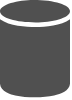 <mxfile version="14.6.13" type="device"><diagram id="YEvTLHJuaEC0AxD1lfEj" name="Seite-1"><mxGraphModel dx="1086" dy="2135" grid="1" gridSize="10" guides="1" tooltips="1" connect="1" arrows="1" fold="1" page="1" pageScale="1" pageWidth="827" pageHeight="1169" math="0" shadow="0"><root><mxCell id="0"/><mxCell id="1" parent="0"/><mxCell id="NJg07Kd5sCyv0RkNjrkY-1" value="" style="shadow=0;dashed=0;html=1;strokeColor=none;fillColor=#505050;labelPosition=center;verticalLabelPosition=bottom;verticalAlign=top;outlineConnect=0;align=center;shape=mxgraph.office.databases.database;" vertex="1" parent="1"><mxGeometry x="41" y="-1120" width="35" height="49" as="geometry"/></mxCell></root></mxGraphModel></diagram></mxfile>